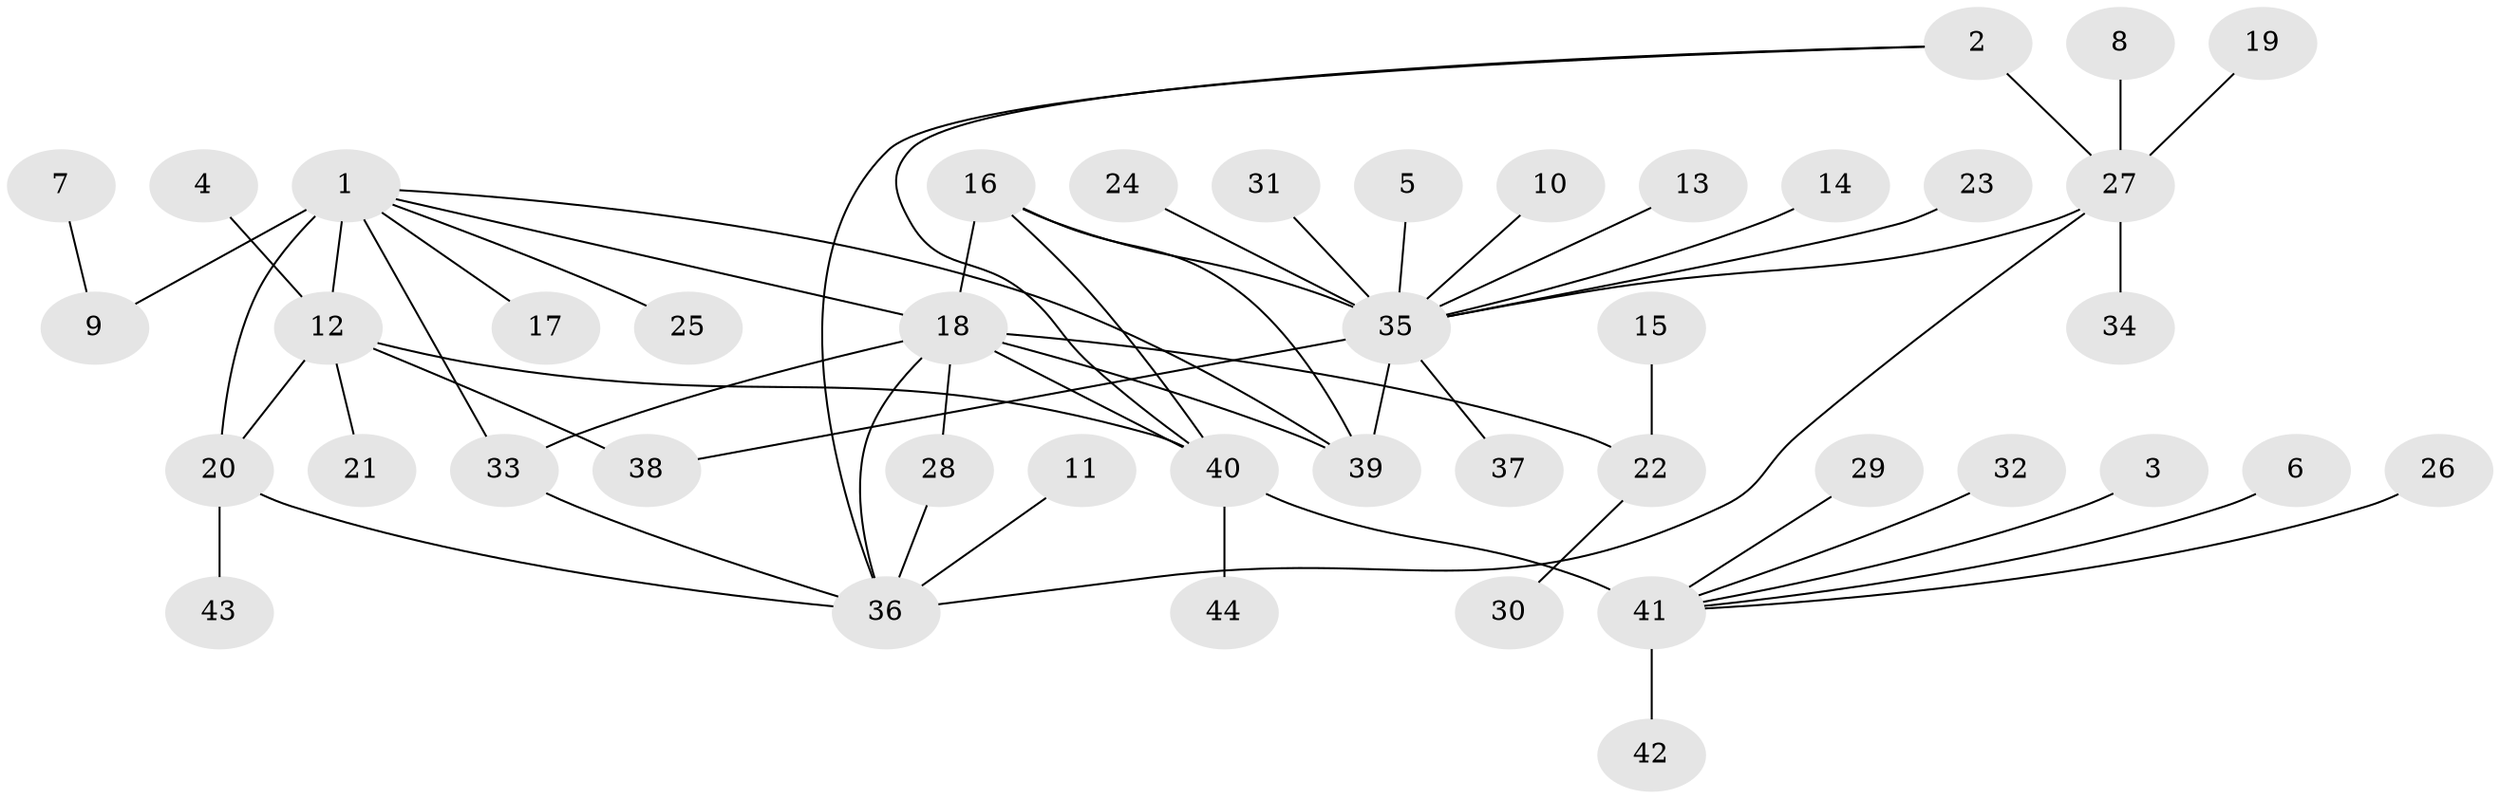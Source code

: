 // original degree distribution, {9: 0.03636363636363636, 7: 0.01818181818181818, 4: 0.045454545454545456, 5: 0.02727272727272727, 6: 0.03636363636363636, 8: 0.045454545454545456, 11: 0.01818181818181818, 10: 0.00909090909090909, 13: 0.00909090909090909, 2: 0.19090909090909092, 1: 0.5272727272727272, 3: 0.03636363636363636}
// Generated by graph-tools (version 1.1) at 2025/37/03/04/25 23:37:33]
// undirected, 44 vertices, 57 edges
graph export_dot {
  node [color=gray90,style=filled];
  1;
  2;
  3;
  4;
  5;
  6;
  7;
  8;
  9;
  10;
  11;
  12;
  13;
  14;
  15;
  16;
  17;
  18;
  19;
  20;
  21;
  22;
  23;
  24;
  25;
  26;
  27;
  28;
  29;
  30;
  31;
  32;
  33;
  34;
  35;
  36;
  37;
  38;
  39;
  40;
  41;
  42;
  43;
  44;
  1 -- 9 [weight=1.0];
  1 -- 12 [weight=3.0];
  1 -- 17 [weight=1.0];
  1 -- 18 [weight=1.0];
  1 -- 20 [weight=3.0];
  1 -- 25 [weight=1.0];
  1 -- 33 [weight=1.0];
  1 -- 39 [weight=1.0];
  2 -- 27 [weight=3.0];
  2 -- 36 [weight=1.0];
  2 -- 40 [weight=1.0];
  3 -- 41 [weight=1.0];
  4 -- 12 [weight=1.0];
  5 -- 35 [weight=1.0];
  6 -- 41 [weight=1.0];
  7 -- 9 [weight=1.0];
  8 -- 27 [weight=1.0];
  10 -- 35 [weight=1.0];
  11 -- 36 [weight=1.0];
  12 -- 20 [weight=1.0];
  12 -- 21 [weight=1.0];
  12 -- 38 [weight=1.0];
  12 -- 40 [weight=1.0];
  13 -- 35 [weight=1.0];
  14 -- 35 [weight=1.0];
  15 -- 22 [weight=1.0];
  16 -- 18 [weight=3.0];
  16 -- 35 [weight=3.0];
  16 -- 39 [weight=1.0];
  16 -- 40 [weight=1.0];
  18 -- 22 [weight=4.0];
  18 -- 28 [weight=1.0];
  18 -- 33 [weight=1.0];
  18 -- 36 [weight=1.0];
  18 -- 39 [weight=1.0];
  18 -- 40 [weight=1.0];
  19 -- 27 [weight=1.0];
  20 -- 36 [weight=1.0];
  20 -- 43 [weight=1.0];
  22 -- 30 [weight=1.0];
  23 -- 35 [weight=1.0];
  24 -- 35 [weight=1.0];
  26 -- 41 [weight=1.0];
  27 -- 34 [weight=1.0];
  27 -- 35 [weight=1.0];
  27 -- 36 [weight=3.0];
  28 -- 36 [weight=1.0];
  29 -- 41 [weight=1.0];
  31 -- 35 [weight=1.0];
  32 -- 41 [weight=1.0];
  33 -- 36 [weight=2.0];
  35 -- 37 [weight=1.0];
  35 -- 38 [weight=1.0];
  35 -- 39 [weight=3.0];
  40 -- 41 [weight=6.0];
  40 -- 44 [weight=1.0];
  41 -- 42 [weight=1.0];
}
